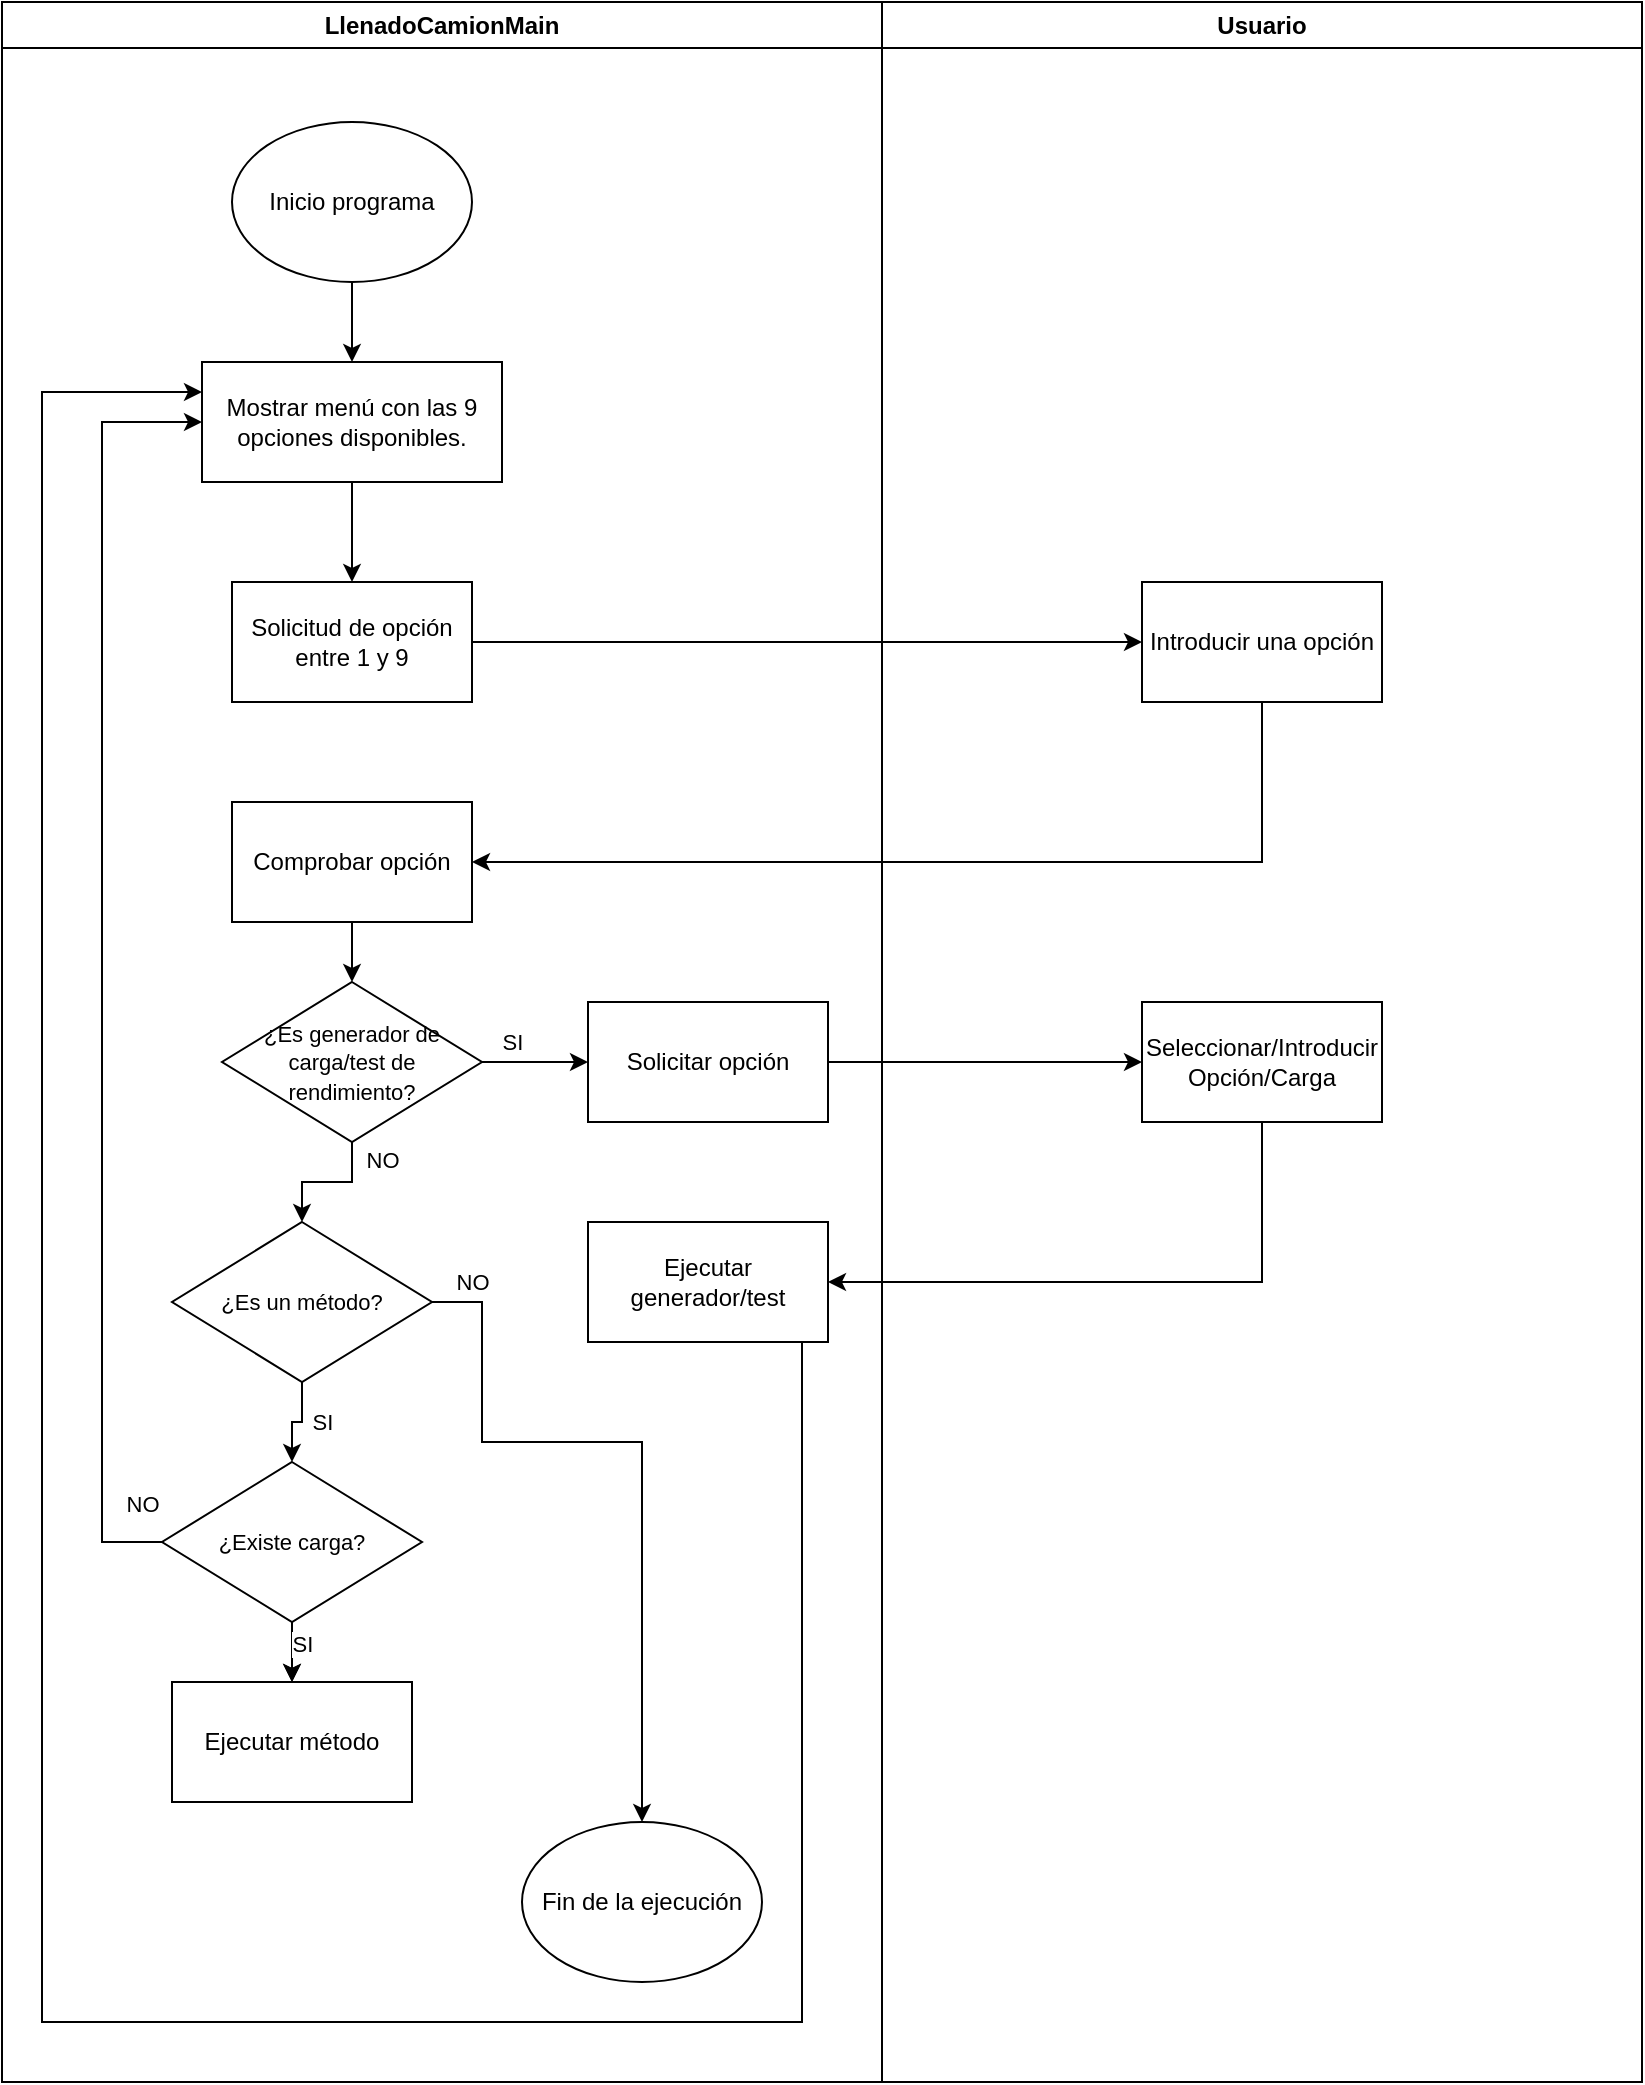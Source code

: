 <mxfile version="24.3.1" type="google">
  <diagram name="Página-1" id="PzU6PSL0DyonIl8RBBfZ">
    <mxGraphModel grid="1" page="1" gridSize="10" guides="1" tooltips="1" connect="1" arrows="1" fold="1" pageScale="1" pageWidth="827" pageHeight="1169" math="0" shadow="0">
      <root>
        <mxCell id="0" />
        <mxCell id="1" parent="0" />
        <mxCell id="Jmvj8wVyLZmzGxpmxZb7-1" value="LlenadoCamionMain" style="swimlane;whiteSpace=wrap;html=1;" vertex="1" parent="1">
          <mxGeometry width="440" height="1040" as="geometry" />
        </mxCell>
        <mxCell id="Jmvj8wVyLZmzGxpmxZb7-38" style="edgeStyle=orthogonalEdgeStyle;rounded=0;orthogonalLoop=1;jettySize=auto;html=1;" edge="1" parent="Jmvj8wVyLZmzGxpmxZb7-1" source="Jmvj8wVyLZmzGxpmxZb7-35" target="Jmvj8wVyLZmzGxpmxZb7-37">
          <mxGeometry relative="1" as="geometry" />
        </mxCell>
        <mxCell id="Jmvj8wVyLZmzGxpmxZb7-35" value="Inicio programa" style="ellipse;whiteSpace=wrap;html=1;" vertex="1" parent="Jmvj8wVyLZmzGxpmxZb7-1">
          <mxGeometry x="115" y="60" width="120" height="80" as="geometry" />
        </mxCell>
        <mxCell id="Jmvj8wVyLZmzGxpmxZb7-36" value="Solicitud de opción entre 1 y 9" style="rounded=0;whiteSpace=wrap;html=1;" vertex="1" parent="Jmvj8wVyLZmzGxpmxZb7-1">
          <mxGeometry x="115" y="290" width="120" height="60" as="geometry" />
        </mxCell>
        <mxCell id="Jmvj8wVyLZmzGxpmxZb7-39" style="edgeStyle=orthogonalEdgeStyle;rounded=0;orthogonalLoop=1;jettySize=auto;html=1;" edge="1" parent="Jmvj8wVyLZmzGxpmxZb7-1" source="Jmvj8wVyLZmzGxpmxZb7-37" target="Jmvj8wVyLZmzGxpmxZb7-36">
          <mxGeometry relative="1" as="geometry" />
        </mxCell>
        <mxCell id="Jmvj8wVyLZmzGxpmxZb7-37" value="Mostrar menú con las 9 opciones disponibles." style="rounded=0;whiteSpace=wrap;html=1;" vertex="1" parent="Jmvj8wVyLZmzGxpmxZb7-1">
          <mxGeometry x="100" y="180" width="150" height="60" as="geometry" />
        </mxCell>
        <mxCell id="Jmvj8wVyLZmzGxpmxZb7-45" style="edgeStyle=orthogonalEdgeStyle;rounded=0;orthogonalLoop=1;jettySize=auto;html=1;" edge="1" parent="Jmvj8wVyLZmzGxpmxZb7-1" source="Jmvj8wVyLZmzGxpmxZb7-42" target="Jmvj8wVyLZmzGxpmxZb7-44">
          <mxGeometry relative="1" as="geometry" />
        </mxCell>
        <mxCell id="Jmvj8wVyLZmzGxpmxZb7-42" value="Comprobar opción" style="rounded=0;whiteSpace=wrap;html=1;" vertex="1" parent="Jmvj8wVyLZmzGxpmxZb7-1">
          <mxGeometry x="115" y="400" width="120" height="60" as="geometry" />
        </mxCell>
        <mxCell id="Jmvj8wVyLZmzGxpmxZb7-47" style="edgeStyle=orthogonalEdgeStyle;rounded=0;orthogonalLoop=1;jettySize=auto;html=1;" edge="1" parent="Jmvj8wVyLZmzGxpmxZb7-1" source="Jmvj8wVyLZmzGxpmxZb7-44" target="Jmvj8wVyLZmzGxpmxZb7-46">
          <mxGeometry relative="1" as="geometry" />
        </mxCell>
        <mxCell id="Jmvj8wVyLZmzGxpmxZb7-56" value="SI" style="edgeLabel;html=1;align=center;verticalAlign=middle;resizable=0;points=[];" connectable="0" vertex="1" parent="Jmvj8wVyLZmzGxpmxZb7-47">
          <mxGeometry x="-0.462" y="-1" relative="1" as="geometry">
            <mxPoint y="-11" as="offset" />
          </mxGeometry>
        </mxCell>
        <mxCell id="Jmvj8wVyLZmzGxpmxZb7-55" style="edgeStyle=orthogonalEdgeStyle;rounded=0;orthogonalLoop=1;jettySize=auto;html=1;" edge="1" parent="Jmvj8wVyLZmzGxpmxZb7-1" source="Jmvj8wVyLZmzGxpmxZb7-44" target="Jmvj8wVyLZmzGxpmxZb7-54">
          <mxGeometry relative="1" as="geometry" />
        </mxCell>
        <mxCell id="Jmvj8wVyLZmzGxpmxZb7-58" value="NO" style="edgeLabel;html=1;align=center;verticalAlign=middle;resizable=0;points=[];" connectable="0" vertex="1" parent="Jmvj8wVyLZmzGxpmxZb7-55">
          <mxGeometry x="-0.733" relative="1" as="geometry">
            <mxPoint x="15" as="offset" />
          </mxGeometry>
        </mxCell>
        <mxCell id="Jmvj8wVyLZmzGxpmxZb7-44" value="&lt;font style=&quot;font-size: 11px;&quot;&gt;¿Es generador de carga/test de rendimiento?&lt;/font&gt;" style="rhombus;whiteSpace=wrap;html=1;" vertex="1" parent="Jmvj8wVyLZmzGxpmxZb7-1">
          <mxGeometry x="110" y="490" width="130" height="80" as="geometry" />
        </mxCell>
        <mxCell id="Jmvj8wVyLZmzGxpmxZb7-46" value="Solicitar opción" style="rounded=0;whiteSpace=wrap;html=1;" vertex="1" parent="Jmvj8wVyLZmzGxpmxZb7-1">
          <mxGeometry x="293" y="500" width="120" height="60" as="geometry" />
        </mxCell>
        <mxCell id="Jmvj8wVyLZmzGxpmxZb7-52" style="edgeStyle=orthogonalEdgeStyle;rounded=0;orthogonalLoop=1;jettySize=auto;html=1;entryX=0;entryY=0.25;entryDx=0;entryDy=0;" edge="1" parent="Jmvj8wVyLZmzGxpmxZb7-1" source="Jmvj8wVyLZmzGxpmxZb7-50" target="Jmvj8wVyLZmzGxpmxZb7-37">
          <mxGeometry relative="1" as="geometry">
            <Array as="points">
              <mxPoint x="400" y="1010" />
              <mxPoint x="20" y="1010" />
              <mxPoint x="20" y="195" />
            </Array>
          </mxGeometry>
        </mxCell>
        <mxCell id="Jmvj8wVyLZmzGxpmxZb7-50" value="Ejecutar generador/test" style="rounded=0;whiteSpace=wrap;html=1;" vertex="1" parent="Jmvj8wVyLZmzGxpmxZb7-1">
          <mxGeometry x="293" y="610" width="120" height="60" as="geometry" />
        </mxCell>
        <mxCell id="Jmvj8wVyLZmzGxpmxZb7-66" style="edgeStyle=orthogonalEdgeStyle;rounded=0;orthogonalLoop=1;jettySize=auto;html=1;" edge="1" parent="Jmvj8wVyLZmzGxpmxZb7-1" source="Jmvj8wVyLZmzGxpmxZb7-54" target="Jmvj8wVyLZmzGxpmxZb7-61">
          <mxGeometry relative="1" as="geometry" />
        </mxCell>
        <mxCell id="Jmvj8wVyLZmzGxpmxZb7-71" value="SI" style="edgeLabel;html=1;align=center;verticalAlign=middle;resizable=0;points=[];" connectable="0" vertex="1" parent="Jmvj8wVyLZmzGxpmxZb7-66">
          <mxGeometry x="-0.652" y="-1" relative="1" as="geometry">
            <mxPoint x="11" y="12" as="offset" />
          </mxGeometry>
        </mxCell>
        <mxCell id="Jmvj8wVyLZmzGxpmxZb7-68" style="edgeStyle=orthogonalEdgeStyle;rounded=0;orthogonalLoop=1;jettySize=auto;html=1;" edge="1" parent="Jmvj8wVyLZmzGxpmxZb7-1" source="Jmvj8wVyLZmzGxpmxZb7-54" target="Jmvj8wVyLZmzGxpmxZb7-67">
          <mxGeometry relative="1" as="geometry">
            <Array as="points">
              <mxPoint x="240" y="650" />
              <mxPoint x="240" y="720" />
              <mxPoint x="320" y="720" />
            </Array>
          </mxGeometry>
        </mxCell>
        <mxCell id="Jmvj8wVyLZmzGxpmxZb7-70" value="NO" style="edgeLabel;html=1;align=center;verticalAlign=middle;resizable=0;points=[];" connectable="0" vertex="1" parent="Jmvj8wVyLZmzGxpmxZb7-68">
          <mxGeometry x="-0.906" y="2" relative="1" as="geometry">
            <mxPoint x="3" y="-8" as="offset" />
          </mxGeometry>
        </mxCell>
        <mxCell id="Jmvj8wVyLZmzGxpmxZb7-54" value="&lt;span style=&quot;font-size: 11px;&quot;&gt;¿Es un método?&lt;/span&gt;" style="rhombus;whiteSpace=wrap;html=1;" vertex="1" parent="Jmvj8wVyLZmzGxpmxZb7-1">
          <mxGeometry x="85" y="610" width="130" height="80" as="geometry" />
        </mxCell>
        <mxCell id="Jmvj8wVyLZmzGxpmxZb7-64" style="edgeStyle=orthogonalEdgeStyle;rounded=0;orthogonalLoop=1;jettySize=auto;html=1;" edge="1" parent="Jmvj8wVyLZmzGxpmxZb7-1" source="Jmvj8wVyLZmzGxpmxZb7-61" target="Jmvj8wVyLZmzGxpmxZb7-63">
          <mxGeometry relative="1" as="geometry" />
        </mxCell>
        <mxCell id="Jmvj8wVyLZmzGxpmxZb7-72" value="" style="edgeStyle=orthogonalEdgeStyle;rounded=0;orthogonalLoop=1;jettySize=auto;html=1;" edge="1" parent="Jmvj8wVyLZmzGxpmxZb7-1" source="Jmvj8wVyLZmzGxpmxZb7-61" target="Jmvj8wVyLZmzGxpmxZb7-63">
          <mxGeometry relative="1" as="geometry" />
        </mxCell>
        <mxCell id="Jmvj8wVyLZmzGxpmxZb7-73" value="SI" style="edgeLabel;html=1;align=center;verticalAlign=middle;resizable=0;points=[];" connectable="0" vertex="1" parent="Jmvj8wVyLZmzGxpmxZb7-72">
          <mxGeometry x="-0.58" y="-2" relative="1" as="geometry">
            <mxPoint x="7" as="offset" />
          </mxGeometry>
        </mxCell>
        <mxCell id="Jmvj8wVyLZmzGxpmxZb7-75" style="edgeStyle=orthogonalEdgeStyle;rounded=0;orthogonalLoop=1;jettySize=auto;html=1;entryX=0;entryY=0.5;entryDx=0;entryDy=0;" edge="1" parent="Jmvj8wVyLZmzGxpmxZb7-1" source="Jmvj8wVyLZmzGxpmxZb7-61" target="Jmvj8wVyLZmzGxpmxZb7-37">
          <mxGeometry relative="1" as="geometry">
            <Array as="points">
              <mxPoint x="50" y="770" />
              <mxPoint x="50" y="210" />
            </Array>
          </mxGeometry>
        </mxCell>
        <mxCell id="Jmvj8wVyLZmzGxpmxZb7-76" value="NO" style="edgeLabel;html=1;align=center;verticalAlign=middle;resizable=0;points=[];" connectable="0" vertex="1" parent="Jmvj8wVyLZmzGxpmxZb7-75">
          <mxGeometry x="-0.845" relative="1" as="geometry">
            <mxPoint x="20" as="offset" />
          </mxGeometry>
        </mxCell>
        <mxCell id="Jmvj8wVyLZmzGxpmxZb7-61" value="&lt;span style=&quot;font-size: 11px;&quot;&gt;¿Existe carga?&lt;/span&gt;" style="rhombus;whiteSpace=wrap;html=1;" vertex="1" parent="Jmvj8wVyLZmzGxpmxZb7-1">
          <mxGeometry x="80" y="730" width="130" height="80" as="geometry" />
        </mxCell>
        <mxCell id="Jmvj8wVyLZmzGxpmxZb7-63" value="Ejecutar método" style="rounded=0;whiteSpace=wrap;html=1;" vertex="1" parent="Jmvj8wVyLZmzGxpmxZb7-1">
          <mxGeometry x="85" y="840" width="120" height="60" as="geometry" />
        </mxCell>
        <mxCell id="Jmvj8wVyLZmzGxpmxZb7-67" value="Fin de la ejecución" style="ellipse;whiteSpace=wrap;html=1;" vertex="1" parent="Jmvj8wVyLZmzGxpmxZb7-1">
          <mxGeometry x="260" y="910" width="120" height="80" as="geometry" />
        </mxCell>
        <mxCell id="Jmvj8wVyLZmzGxpmxZb7-20" value="Usuario" style="swimlane;whiteSpace=wrap;html=1;" vertex="1" parent="1">
          <mxGeometry x="440" width="380" height="1040" as="geometry" />
        </mxCell>
        <mxCell id="Jmvj8wVyLZmzGxpmxZb7-40" value="Introducir una opción" style="rounded=0;whiteSpace=wrap;html=1;" vertex="1" parent="Jmvj8wVyLZmzGxpmxZb7-20">
          <mxGeometry x="130" y="290" width="120" height="60" as="geometry" />
        </mxCell>
        <mxCell id="Jmvj8wVyLZmzGxpmxZb7-48" value="Seleccionar/Introducir Opción/Carga" style="rounded=0;whiteSpace=wrap;html=1;" vertex="1" parent="Jmvj8wVyLZmzGxpmxZb7-20">
          <mxGeometry x="130" y="500" width="120" height="60" as="geometry" />
        </mxCell>
        <mxCell id="Jmvj8wVyLZmzGxpmxZb7-41" style="edgeStyle=orthogonalEdgeStyle;rounded=0;orthogonalLoop=1;jettySize=auto;html=1;" edge="1" parent="1" source="Jmvj8wVyLZmzGxpmxZb7-36" target="Jmvj8wVyLZmzGxpmxZb7-40">
          <mxGeometry relative="1" as="geometry" />
        </mxCell>
        <mxCell id="Jmvj8wVyLZmzGxpmxZb7-43" style="edgeStyle=orthogonalEdgeStyle;rounded=0;orthogonalLoop=1;jettySize=auto;html=1;entryX=1;entryY=0.5;entryDx=0;entryDy=0;" edge="1" parent="1" source="Jmvj8wVyLZmzGxpmxZb7-40" target="Jmvj8wVyLZmzGxpmxZb7-42">
          <mxGeometry relative="1" as="geometry">
            <Array as="points">
              <mxPoint x="630" y="430" />
            </Array>
          </mxGeometry>
        </mxCell>
        <mxCell id="Jmvj8wVyLZmzGxpmxZb7-49" style="edgeStyle=orthogonalEdgeStyle;rounded=0;orthogonalLoop=1;jettySize=auto;html=1;entryX=0;entryY=0.5;entryDx=0;entryDy=0;" edge="1" parent="1" source="Jmvj8wVyLZmzGxpmxZb7-46" target="Jmvj8wVyLZmzGxpmxZb7-48">
          <mxGeometry relative="1" as="geometry" />
        </mxCell>
        <mxCell id="Jmvj8wVyLZmzGxpmxZb7-51" style="edgeStyle=orthogonalEdgeStyle;rounded=0;orthogonalLoop=1;jettySize=auto;html=1;entryX=1;entryY=0.5;entryDx=0;entryDy=0;" edge="1" parent="1" source="Jmvj8wVyLZmzGxpmxZb7-48" target="Jmvj8wVyLZmzGxpmxZb7-50">
          <mxGeometry relative="1" as="geometry">
            <Array as="points">
              <mxPoint x="630" y="640" />
            </Array>
          </mxGeometry>
        </mxCell>
      </root>
    </mxGraphModel>
  </diagram>
</mxfile>

